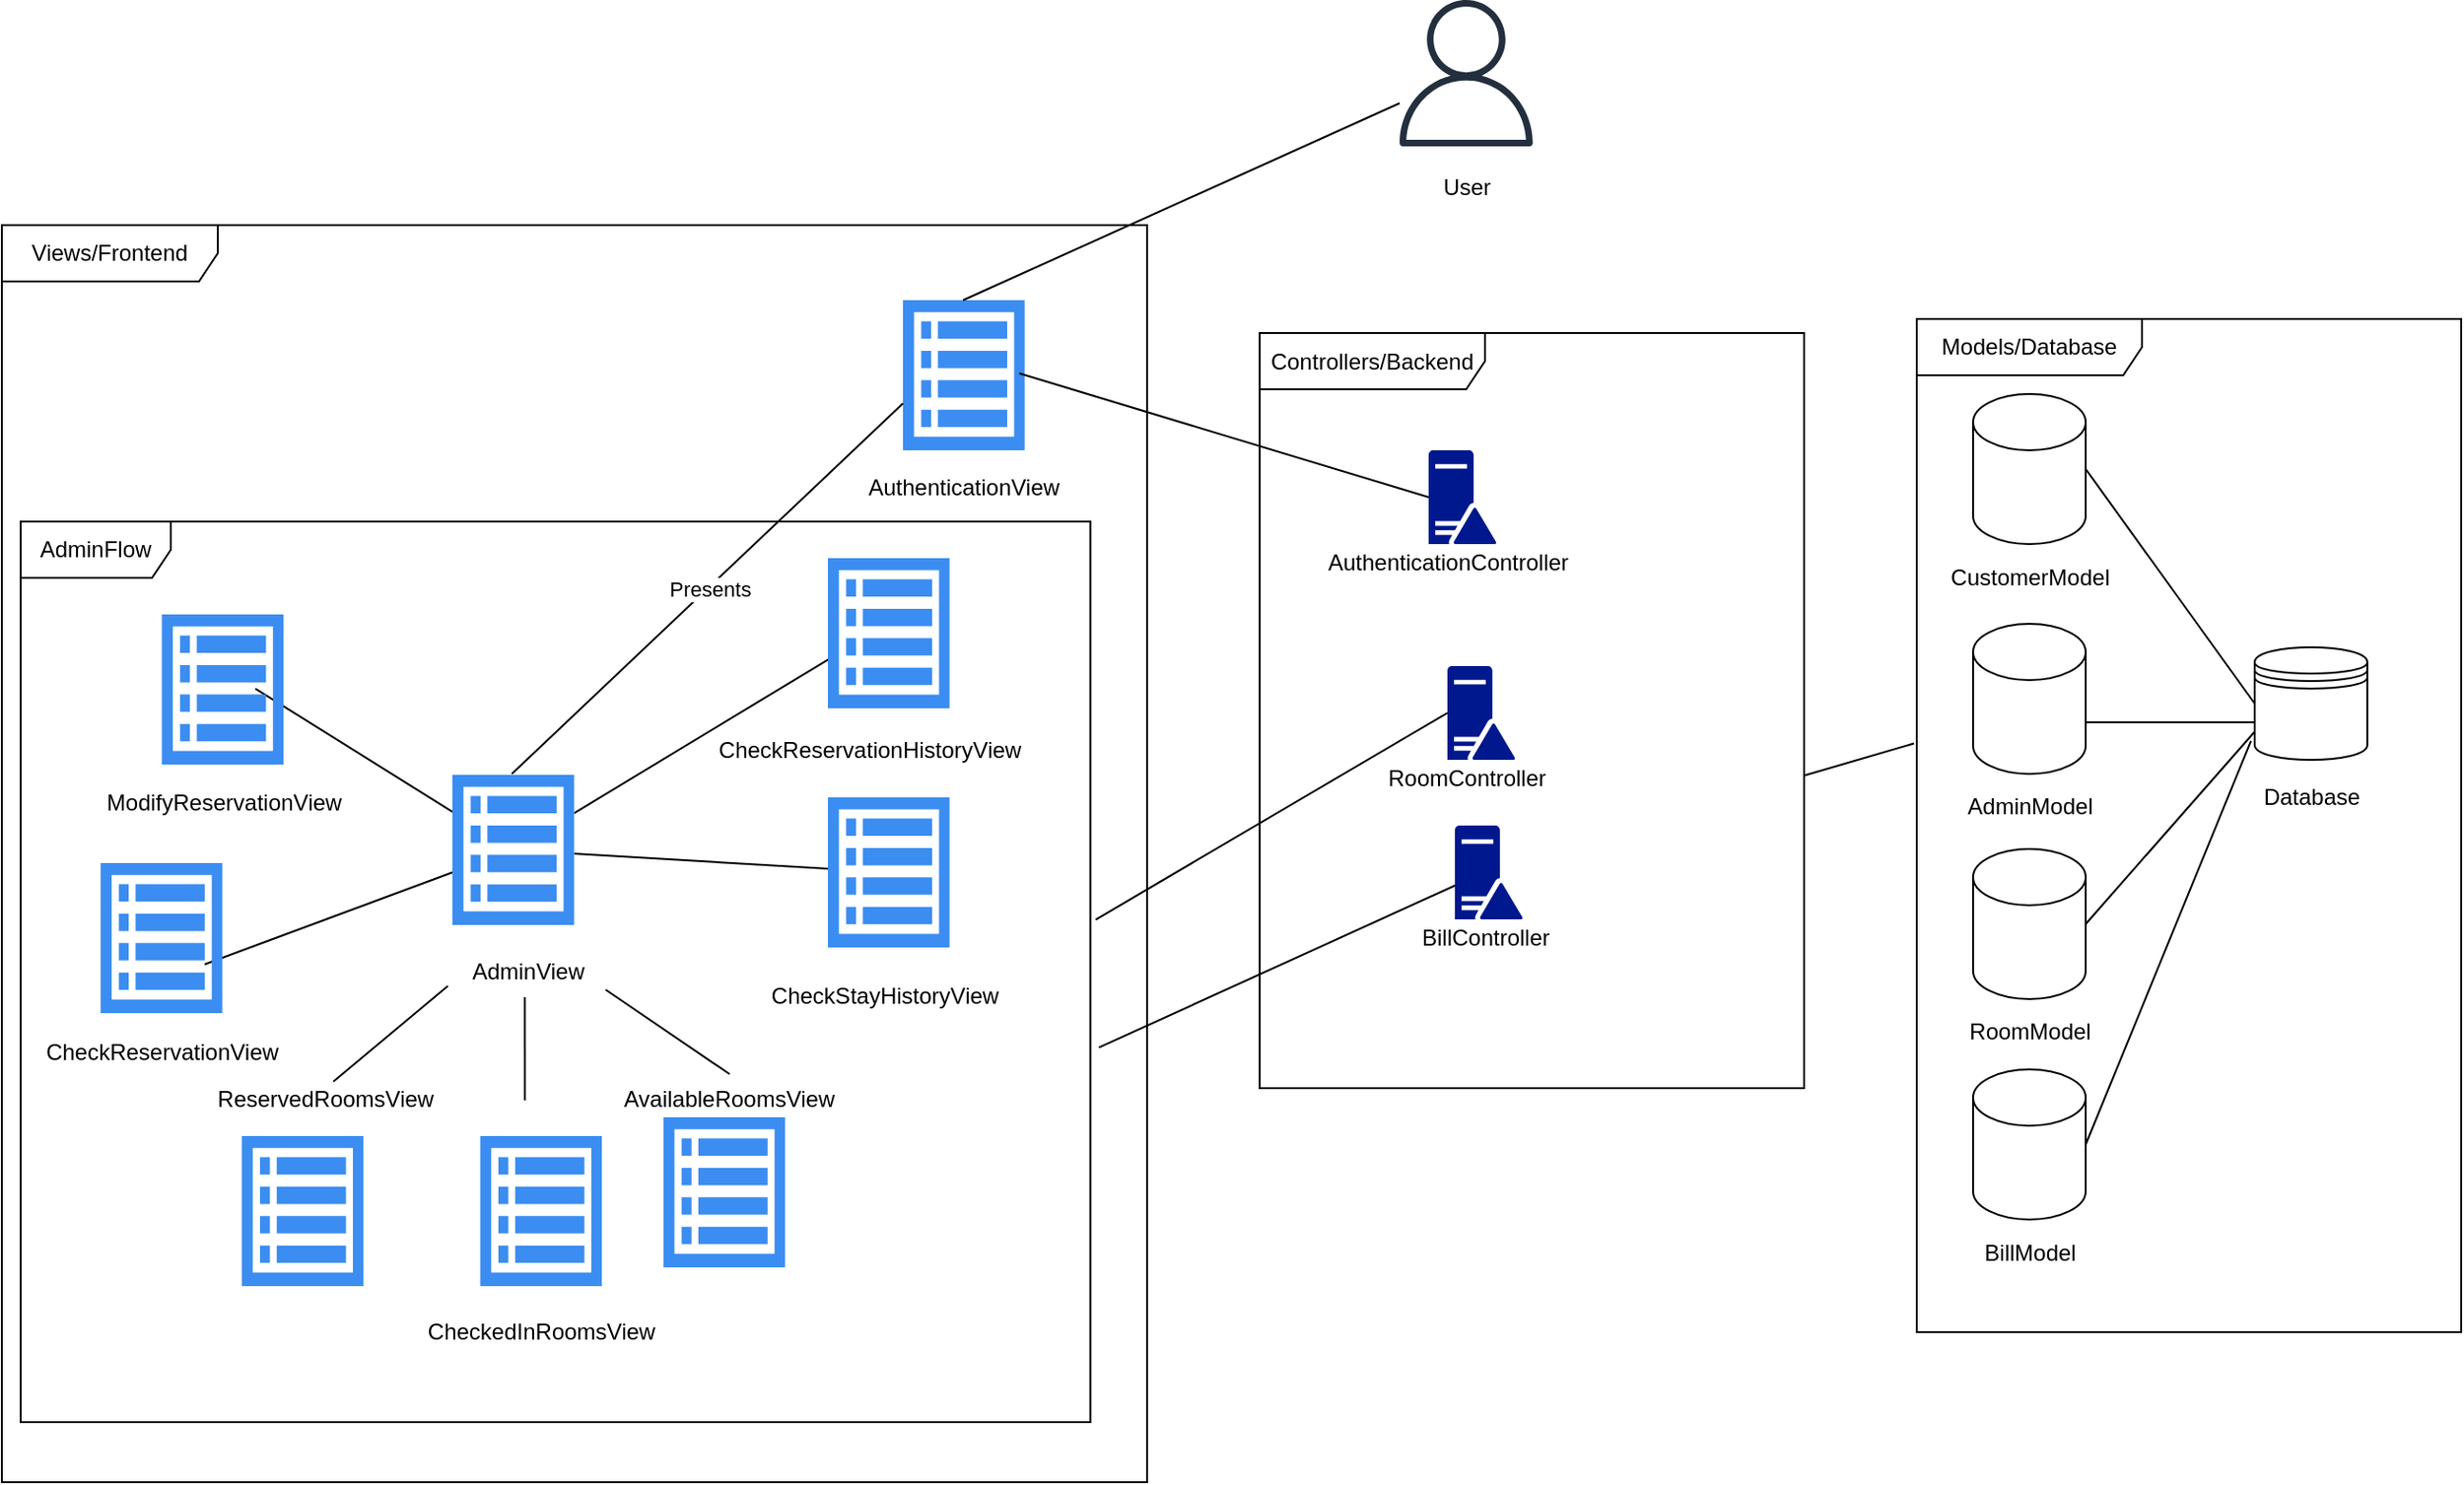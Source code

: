<mxfile version="20.4.0" type="device"><diagram id="YqlYqBx09HKFPwsLYGVE" name="Page-1"><mxGraphModel dx="3354" dy="827" grid="1" gridSize="10" guides="1" tooltips="1" connect="1" arrows="1" fold="1" page="1" pageScale="1" pageWidth="1100" pageHeight="850" math="0" shadow="0"><root><mxCell id="0"/><mxCell id="1" parent="0"/><mxCell id="b08MjV1K-iMLhHZiKnKe-13" value="Views/Frontend" style="shape=umlFrame;whiteSpace=wrap;html=1;width=115;height=30;" parent="1" vertex="1"><mxGeometry x="-230" y="130" width="610" height="670" as="geometry"/></mxCell><mxCell id="b08MjV1K-iMLhHZiKnKe-35" value="AdminFlow" style="shape=umlFrame;whiteSpace=wrap;html=1;width=80;height=30;" parent="1" vertex="1"><mxGeometry x="-220" y="288" width="569.8" height="480" as="geometry"/></mxCell><mxCell id="b08MjV1K-iMLhHZiKnKe-49" value="Models/Database" style="shape=umlFrame;whiteSpace=wrap;html=1;width=120;height=30;" parent="1" vertex="1"><mxGeometry x="790" y="180" width="290" height="540" as="geometry"/></mxCell><mxCell id="b08MjV1K-iMLhHZiKnKe-22" value="Controllers/Backend" style="shape=umlFrame;whiteSpace=wrap;html=1;width=120;height=30;" parent="1" vertex="1"><mxGeometry x="440" y="187.5" width="290" height="402.5" as="geometry"/></mxCell><mxCell id="J9G_ge0PvK9u1VQqBrVl-25" style="edgeStyle=none;rounded=0;orthogonalLoop=1;jettySize=auto;html=1;endArrow=none;endFill=0;" parent="1" source="b08MjV1K-iMLhHZiKnKe-2" target="J9G_ge0PvK9u1VQqBrVl-23" edge="1"><mxGeometry relative="1" as="geometry"/></mxCell><mxCell id="J9G_ge0PvK9u1VQqBrVl-26" style="edgeStyle=none;rounded=0;orthogonalLoop=1;jettySize=auto;html=1;entryX=0.015;entryY=0.669;entryDx=0;entryDy=0;entryPerimeter=0;endArrow=none;endFill=0;" parent="1" source="b08MjV1K-iMLhHZiKnKe-2" target="J9G_ge0PvK9u1VQqBrVl-7" edge="1"><mxGeometry relative="1" as="geometry"/></mxCell><mxCell id="J9G_ge0PvK9u1VQqBrVl-27" style="edgeStyle=none;rounded=0;orthogonalLoop=1;jettySize=auto;html=1;entryX=0.769;entryY=0.494;entryDx=0;entryDy=0;entryPerimeter=0;endArrow=none;endFill=0;" parent="1" source="b08MjV1K-iMLhHZiKnKe-2" target="b08MjV1K-iMLhHZiKnKe-10" edge="1"><mxGeometry relative="1" as="geometry"/></mxCell><mxCell id="J9G_ge0PvK9u1VQqBrVl-28" style="edgeStyle=none;rounded=0;orthogonalLoop=1;jettySize=auto;html=1;entryX=0.855;entryY=0.675;entryDx=0;entryDy=0;entryPerimeter=0;endArrow=none;endFill=0;" parent="1" source="b08MjV1K-iMLhHZiKnKe-2" target="J9G_ge0PvK9u1VQqBrVl-9" edge="1"><mxGeometry relative="1" as="geometry"/></mxCell><mxCell id="b08MjV1K-iMLhHZiKnKe-2" value="" style="html=1;aspect=fixed;strokeColor=none;shadow=0;align=center;verticalAlign=top;fillColor=#3B8DF1;shape=mxgraph.gcp2.view_list" parent="1" vertex="1"><mxGeometry x="10.0" y="423" width="64.8" height="80" as="geometry"/></mxCell><mxCell id="b08MjV1K-iMLhHZiKnKe-3" value="AdminView" style="text;html=1;align=center;verticalAlign=middle;resizable=0;points=[];autosize=1;" parent="1" vertex="1"><mxGeometry x="10.0" y="518" width="80" height="20" as="geometry"/></mxCell><mxCell id="b08MjV1K-iMLhHZiKnKe-4" value="" style="html=1;aspect=fixed;strokeColor=none;shadow=0;align=center;verticalAlign=top;fillColor=#3B8DF1;shape=mxgraph.gcp2.view_list" parent="1" vertex="1"><mxGeometry x="122.4" y="605.5" width="64.8" height="80" as="geometry"/></mxCell><mxCell id="b08MjV1K-iMLhHZiKnKe-5" value="AuthenticationView" style="text;html=1;align=center;verticalAlign=middle;resizable=0;points=[];autosize=1;" parent="1" vertex="1"><mxGeometry x="222.4" y="260" width="120" height="20" as="geometry"/></mxCell><mxCell id="b08MjV1K-iMLhHZiKnKe-6" value="" style="html=1;aspect=fixed;strokeColor=none;shadow=0;align=center;verticalAlign=top;fillColor=#3B8DF1;shape=mxgraph.gcp2.view_list" parent="1" vertex="1"><mxGeometry x="250" y="170" width="64.8" height="80" as="geometry"/></mxCell><mxCell id="b08MjV1K-iMLhHZiKnKe-7" value="ReservedRoomsView" style="text;html=1;align=center;verticalAlign=middle;resizable=0;points=[];autosize=1;" parent="1" vertex="1"><mxGeometry x="-122.6" y="585.5" width="130" height="20" as="geometry"/></mxCell><mxCell id="b08MjV1K-iMLhHZiKnKe-8" value="" style="html=1;aspect=fixed;strokeColor=none;shadow=0;align=center;verticalAlign=top;fillColor=#3B8DF1;shape=mxgraph.gcp2.view_list" parent="1" vertex="1"><mxGeometry x="-102.2" y="615.5" width="64.8" height="80" as="geometry"/></mxCell><mxCell id="b08MjV1K-iMLhHZiKnKe-9" value="CheckedInRoomsView" style="text;html=1;align=center;verticalAlign=middle;resizable=0;points=[];autosize=1;" parent="1" vertex="1"><mxGeometry x="-12.8" y="710" width="140" height="20" as="geometry"/></mxCell><mxCell id="b08MjV1K-iMLhHZiKnKe-10" value="" style="html=1;aspect=fixed;strokeColor=none;shadow=0;align=center;verticalAlign=top;fillColor=#3B8DF1;shape=mxgraph.gcp2.view_list" parent="1" vertex="1"><mxGeometry x="-144.8" y="337.5" width="64.8" height="80" as="geometry"/></mxCell><mxCell id="b08MjV1K-iMLhHZiKnKe-11" value="AvailableRoomsView" style="text;html=1;align=center;verticalAlign=middle;resizable=0;points=[];autosize=1;" parent="1" vertex="1"><mxGeometry x="92.4" y="585.5" width="130" height="20" as="geometry"/></mxCell><mxCell id="b08MjV1K-iMLhHZiKnKe-14" value="" style="aspect=fixed;pointerEvents=1;shadow=0;dashed=0;html=1;strokeColor=none;labelPosition=center;verticalLabelPosition=bottom;verticalAlign=top;align=center;fillColor=#00188D;shape=mxgraph.mscae.enterprise.domain_controller" parent="1" vertex="1"><mxGeometry x="540" y="365" width="36" height="50" as="geometry"/></mxCell><mxCell id="b08MjV1K-iMLhHZiKnKe-15" value="RoomController" style="text;html=1;align=center;verticalAlign=middle;resizable=0;points=[];autosize=1;" parent="1" vertex="1"><mxGeometry x="500" y="415" width="100" height="20" as="geometry"/></mxCell><mxCell id="b08MjV1K-iMLhHZiKnKe-16" value="" style="aspect=fixed;pointerEvents=1;shadow=0;dashed=0;html=1;strokeColor=none;labelPosition=center;verticalLabelPosition=bottom;verticalAlign=top;align=center;fillColor=#00188D;shape=mxgraph.mscae.enterprise.domain_controller" parent="1" vertex="1"><mxGeometry x="544" y="450" width="36" height="50" as="geometry"/></mxCell><mxCell id="b08MjV1K-iMLhHZiKnKe-17" value="BillController" style="text;html=1;align=center;verticalAlign=middle;resizable=0;points=[];autosize=1;" parent="1" vertex="1"><mxGeometry x="520" y="500" width="80" height="20" as="geometry"/></mxCell><mxCell id="b08MjV1K-iMLhHZiKnKe-18" value="" style="aspect=fixed;pointerEvents=1;shadow=0;dashed=0;html=1;strokeColor=none;labelPosition=center;verticalLabelPosition=bottom;verticalAlign=top;align=center;fillColor=#00188D;shape=mxgraph.mscae.enterprise.domain_controller" parent="1" vertex="1"><mxGeometry x="530" y="250" width="36" height="50" as="geometry"/></mxCell><mxCell id="b08MjV1K-iMLhHZiKnKe-19" value="AuthenticationController" style="text;html=1;align=center;verticalAlign=middle;resizable=0;points=[];autosize=1;" parent="1" vertex="1"><mxGeometry x="470" y="300" width="140" height="20" as="geometry"/></mxCell><mxCell id="b08MjV1K-iMLhHZiKnKe-20" value="" style="shape=cylinder3;whiteSpace=wrap;html=1;boundedLbl=1;backgroundOutline=1;size=15;" parent="1" vertex="1"><mxGeometry x="820" y="220" width="60" height="80" as="geometry"/></mxCell><mxCell id="b08MjV1K-iMLhHZiKnKe-21" value="CustomerModel" style="text;html=1;align=center;verticalAlign=middle;resizable=0;points=[];autosize=1;" parent="1" vertex="1"><mxGeometry x="800" y="307.5" width="100" height="20" as="geometry"/></mxCell><mxCell id="b08MjV1K-iMLhHZiKnKe-23" value="" style="outlineConnect=0;fontColor=#232F3E;gradientColor=none;fillColor=#232F3E;strokeColor=none;dashed=0;verticalLabelPosition=bottom;verticalAlign=top;align=center;html=1;fontSize=12;fontStyle=0;aspect=fixed;pointerEvents=1;shape=mxgraph.aws4.user;" parent="1" vertex="1"><mxGeometry x="511" y="10" width="78" height="78" as="geometry"/></mxCell><mxCell id="b08MjV1K-iMLhHZiKnKe-24" value="User" style="text;html=1;align=center;verticalAlign=middle;resizable=0;points=[];autosize=1;" parent="1" vertex="1"><mxGeometry x="530" y="100" width="40" height="20" as="geometry"/></mxCell><mxCell id="b08MjV1K-iMLhHZiKnKe-28" value="" style="endArrow=none;html=1;exitX=0.494;exitY=0;exitDx=0;exitDy=0;exitPerimeter=0;" parent="1" source="b08MjV1K-iMLhHZiKnKe-6" target="b08MjV1K-iMLhHZiKnKe-23" edge="1"><mxGeometry width="50" height="50" relative="1" as="geometry"><mxPoint x="570" y="410" as="sourcePoint"/><mxPoint x="620" y="360" as="targetPoint"/></mxGeometry></mxCell><mxCell id="b08MjV1K-iMLhHZiKnKe-29" value="" style="endArrow=none;html=1;entryX=0;entryY=0.688;entryDx=0;entryDy=0;entryPerimeter=0;exitX=0.488;exitY=-0.006;exitDx=0;exitDy=0;exitPerimeter=0;" parent="1" source="b08MjV1K-iMLhHZiKnKe-2" target="b08MjV1K-iMLhHZiKnKe-6" edge="1"><mxGeometry width="50" height="50" relative="1" as="geometry"><mxPoint x="570" y="410" as="sourcePoint"/><mxPoint x="620" y="360" as="targetPoint"/></mxGeometry></mxCell><mxCell id="b08MjV1K-iMLhHZiKnKe-31" value="Presents" style="edgeLabel;html=1;align=center;verticalAlign=middle;resizable=0;points=[];" parent="b08MjV1K-iMLhHZiKnKe-29" vertex="1" connectable="0"><mxGeometry x="0.004" y="-1" relative="1" as="geometry"><mxPoint as="offset"/></mxGeometry></mxCell><mxCell id="b08MjV1K-iMLhHZiKnKe-30" value="" style="endArrow=none;html=1;entryX=0.957;entryY=0.488;entryDx=0;entryDy=0;entryPerimeter=0;exitX=0;exitY=0.5;exitDx=0;exitDy=0;exitPerimeter=0;" parent="1" source="b08MjV1K-iMLhHZiKnKe-18" target="b08MjV1K-iMLhHZiKnKe-6" edge="1"><mxGeometry width="50" height="50" relative="1" as="geometry"><mxPoint x="440" y="370" as="sourcePoint"/><mxPoint x="262.009" y="254" as="targetPoint"/></mxGeometry></mxCell><mxCell id="b08MjV1K-iMLhHZiKnKe-32" value="" style="endArrow=none;html=1;entryX=-0.03;entryY=0.875;entryDx=0;entryDy=0;entryPerimeter=0;exitX=0.532;exitY=0.05;exitDx=0;exitDy=0;exitPerimeter=0;" parent="1" source="b08MjV1K-iMLhHZiKnKe-7" target="b08MjV1K-iMLhHZiKnKe-3" edge="1"><mxGeometry width="50" height="50" relative="1" as="geometry"><mxPoint x="287.6" y="525.5" as="sourcePoint"/><mxPoint x="337.6" y="475.5" as="targetPoint"/></mxGeometry></mxCell><mxCell id="b08MjV1K-iMLhHZiKnKe-33" value="" style="endArrow=none;html=1;entryX=0.482;entryY=1.175;entryDx=0;entryDy=0;entryPerimeter=0;" parent="1" target="b08MjV1K-iMLhHZiKnKe-3" edge="1"><mxGeometry width="50" height="50" relative="1" as="geometry"><mxPoint x="48.6" y="596.5" as="sourcePoint"/><mxPoint x="24.601" y="513.48" as="targetPoint"/></mxGeometry></mxCell><mxCell id="b08MjV1K-iMLhHZiKnKe-34" value="" style="endArrow=none;html=1;entryX=1.02;entryY=0.975;entryDx=0;entryDy=0;entryPerimeter=0;exitX=0.502;exitY=-0.15;exitDx=0;exitDy=0;exitPerimeter=0;" parent="1" source="b08MjV1K-iMLhHZiKnKe-11" target="b08MjV1K-iMLhHZiKnKe-3" edge="1"><mxGeometry width="50" height="50" relative="1" as="geometry"><mxPoint x="-43.44" y="596.5" as="sourcePoint"/><mxPoint x="17.6" y="545.5" as="targetPoint"/></mxGeometry></mxCell><mxCell id="b08MjV1K-iMLhHZiKnKe-36" value="" style="endArrow=none;html=1;exitX=1.005;exitY=0.442;exitDx=0;exitDy=0;exitPerimeter=0;entryX=0;entryY=0.5;entryDx=0;entryDy=0;entryPerimeter=0;" parent="1" source="b08MjV1K-iMLhHZiKnKe-35" target="b08MjV1K-iMLhHZiKnKe-14" edge="1"><mxGeometry width="50" height="50" relative="1" as="geometry"><mxPoint x="430" y="410" as="sourcePoint"/><mxPoint x="480" y="360" as="targetPoint"/></mxGeometry></mxCell><mxCell id="b08MjV1K-iMLhHZiKnKe-38" value="" style="endArrow=none;html=1;exitX=1.008;exitY=0.584;exitDx=0;exitDy=0;exitPerimeter=0;entryX=0;entryY=0.64;entryDx=0;entryDy=0;entryPerimeter=0;" parent="1" source="b08MjV1K-iMLhHZiKnKe-35" target="b08MjV1K-iMLhHZiKnKe-16" edge="1"><mxGeometry width="50" height="50" relative="1" as="geometry"><mxPoint x="341.85" y="447.02" as="sourcePoint"/><mxPoint x="650" y="380" as="targetPoint"/></mxGeometry></mxCell><mxCell id="b08MjV1K-iMLhHZiKnKe-41" value="" style="shape=cylinder3;whiteSpace=wrap;html=1;boundedLbl=1;backgroundOutline=1;size=15;" parent="1" vertex="1"><mxGeometry x="820" y="342.5" width="60" height="80" as="geometry"/></mxCell><mxCell id="b08MjV1K-iMLhHZiKnKe-42" value="AdminModel" style="text;html=1;align=center;verticalAlign=middle;resizable=0;points=[];autosize=1;" parent="1" vertex="1"><mxGeometry x="810" y="430" width="80" height="20" as="geometry"/></mxCell><mxCell id="b08MjV1K-iMLhHZiKnKe-43" value="" style="shape=cylinder3;whiteSpace=wrap;html=1;boundedLbl=1;backgroundOutline=1;size=15;" parent="1" vertex="1"><mxGeometry x="820" y="462.5" width="60" height="80" as="geometry"/></mxCell><mxCell id="b08MjV1K-iMLhHZiKnKe-44" value="RoomModel" style="text;html=1;align=center;verticalAlign=middle;resizable=0;points=[];autosize=1;" parent="1" vertex="1"><mxGeometry x="810" y="550" width="80" height="20" as="geometry"/></mxCell><mxCell id="b08MjV1K-iMLhHZiKnKe-45" value="" style="shape=cylinder3;whiteSpace=wrap;html=1;boundedLbl=1;backgroundOutline=1;size=15;" parent="1" vertex="1"><mxGeometry x="820" y="580" width="60" height="80" as="geometry"/></mxCell><mxCell id="b08MjV1K-iMLhHZiKnKe-46" value="BillModel" style="text;html=1;align=center;verticalAlign=middle;resizable=0;points=[];autosize=1;" parent="1" vertex="1"><mxGeometry x="820" y="667.5" width="60" height="20" as="geometry"/></mxCell><mxCell id="b08MjV1K-iMLhHZiKnKe-47" value="" style="shape=datastore;whiteSpace=wrap;html=1;" parent="1" vertex="1"><mxGeometry x="970" y="355" width="60" height="60" as="geometry"/></mxCell><mxCell id="b08MjV1K-iMLhHZiKnKe-48" value="Database" style="text;html=1;align=center;verticalAlign=middle;resizable=0;points=[];autosize=1;" parent="1" vertex="1"><mxGeometry x="965" y="425" width="70" height="20" as="geometry"/></mxCell><mxCell id="b08MjV1K-iMLhHZiKnKe-50" value="" style="endArrow=none;html=1;exitX=1;exitY=0.586;exitDx=0;exitDy=0;exitPerimeter=0;entryX=-0.005;entryY=0.419;entryDx=0;entryDy=0;entryPerimeter=0;" parent="1" source="b08MjV1K-iMLhHZiKnKe-22" target="b08MjV1K-iMLhHZiKnKe-49" edge="1"><mxGeometry width="50" height="50" relative="1" as="geometry"><mxPoint x="720" y="470" as="sourcePoint"/><mxPoint x="770" y="420" as="targetPoint"/></mxGeometry></mxCell><mxCell id="b08MjV1K-iMLhHZiKnKe-51" value="" style="endArrow=none;html=1;exitX=0;exitY=0.5;exitDx=0;exitDy=0;entryX=1;entryY=0.5;entryDx=0;entryDy=0;entryPerimeter=0;" parent="1" source="b08MjV1K-iMLhHZiKnKe-47" target="b08MjV1K-iMLhHZiKnKe-20" edge="1"><mxGeometry width="50" height="50" relative="1" as="geometry"><mxPoint x="710" y="470" as="sourcePoint"/><mxPoint x="760" y="420" as="targetPoint"/></mxGeometry></mxCell><mxCell id="b08MjV1K-iMLhHZiKnKe-52" value="" style="endArrow=none;html=1;entryX=1;entryY=0;entryDx=0;entryDy=52.5;entryPerimeter=0;" parent="1" target="b08MjV1K-iMLhHZiKnKe-41" edge="1"><mxGeometry width="50" height="50" relative="1" as="geometry"><mxPoint x="970" y="395" as="sourcePoint"/><mxPoint x="890" y="270" as="targetPoint"/></mxGeometry></mxCell><mxCell id="b08MjV1K-iMLhHZiKnKe-53" value="" style="endArrow=none;html=1;entryX=1;entryY=0.5;entryDx=0;entryDy=0;entryPerimeter=0;" parent="1" target="b08MjV1K-iMLhHZiKnKe-43" edge="1"><mxGeometry width="50" height="50" relative="1" as="geometry"><mxPoint x="970" y="400" as="sourcePoint"/><mxPoint x="890" y="405" as="targetPoint"/></mxGeometry></mxCell><mxCell id="b08MjV1K-iMLhHZiKnKe-54" value="" style="endArrow=none;html=1;entryX=1;entryY=0.5;entryDx=0;entryDy=0;entryPerimeter=0;exitX=-0.033;exitY=0.833;exitDx=0;exitDy=0;exitPerimeter=0;" parent="1" source="b08MjV1K-iMLhHZiKnKe-47" target="b08MjV1K-iMLhHZiKnKe-45" edge="1"><mxGeometry width="50" height="50" relative="1" as="geometry"><mxPoint x="980" y="410" as="sourcePoint"/><mxPoint x="890" y="512.5" as="targetPoint"/></mxGeometry></mxCell><mxCell id="J9G_ge0PvK9u1VQqBrVl-5" value="" style="html=1;aspect=fixed;strokeColor=none;shadow=0;align=center;verticalAlign=top;fillColor=#3B8DF1;shape=mxgraph.gcp2.view_list" parent="1" vertex="1"><mxGeometry x="24.8" y="615.5" width="64.8" height="80" as="geometry"/></mxCell><mxCell id="J9G_ge0PvK9u1VQqBrVl-6" value="ModifyReservationView" style="text;html=1;align=center;verticalAlign=middle;resizable=0;points=[];autosize=1;" parent="1" vertex="1"><mxGeometry x="-187.4" y="422.5" width="150" height="30" as="geometry"/></mxCell><mxCell id="J9G_ge0PvK9u1VQqBrVl-7" value="" style="html=1;aspect=fixed;strokeColor=none;shadow=0;align=center;verticalAlign=top;fillColor=#3B8DF1;shape=mxgraph.gcp2.view_list" parent="1" vertex="1"><mxGeometry x="210" y="307.5" width="64.8" height="80" as="geometry"/></mxCell><mxCell id="J9G_ge0PvK9u1VQqBrVl-8" value="CheckReservationHistoryView" style="text;html=1;align=center;verticalAlign=middle;resizable=0;points=[];autosize=1;" parent="1" vertex="1"><mxGeometry x="142.4" y="395" width="180" height="30" as="geometry"/></mxCell><mxCell id="J9G_ge0PvK9u1VQqBrVl-9" value="" style="html=1;aspect=fixed;strokeColor=none;shadow=0;align=center;verticalAlign=top;fillColor=#3B8DF1;shape=mxgraph.gcp2.view_list" parent="1" vertex="1"><mxGeometry x="-177.4" y="470" width="64.8" height="80" as="geometry"/></mxCell><mxCell id="J9G_ge0PvK9u1VQqBrVl-10" value="CheckReservationView" style="text;html=1;align=center;verticalAlign=middle;resizable=0;points=[];autosize=1;" parent="1" vertex="1"><mxGeometry x="-220" y="555.5" width="150" height="30" as="geometry"/></mxCell><mxCell id="J9G_ge0PvK9u1VQqBrVl-23" value="" style="html=1;aspect=fixed;strokeColor=none;shadow=0;align=center;verticalAlign=top;fillColor=#3B8DF1;shape=mxgraph.gcp2.view_list" parent="1" vertex="1"><mxGeometry x="210" y="435" width="64.8" height="80" as="geometry"/></mxCell><mxCell id="J9G_ge0PvK9u1VQqBrVl-24" value="CheckStayHistoryView" style="text;html=1;align=center;verticalAlign=middle;resizable=0;points=[];autosize=1;" parent="1" vertex="1"><mxGeometry x="170.0" y="525.5" width="140" height="30" as="geometry"/></mxCell></root></mxGraphModel></diagram></mxfile>